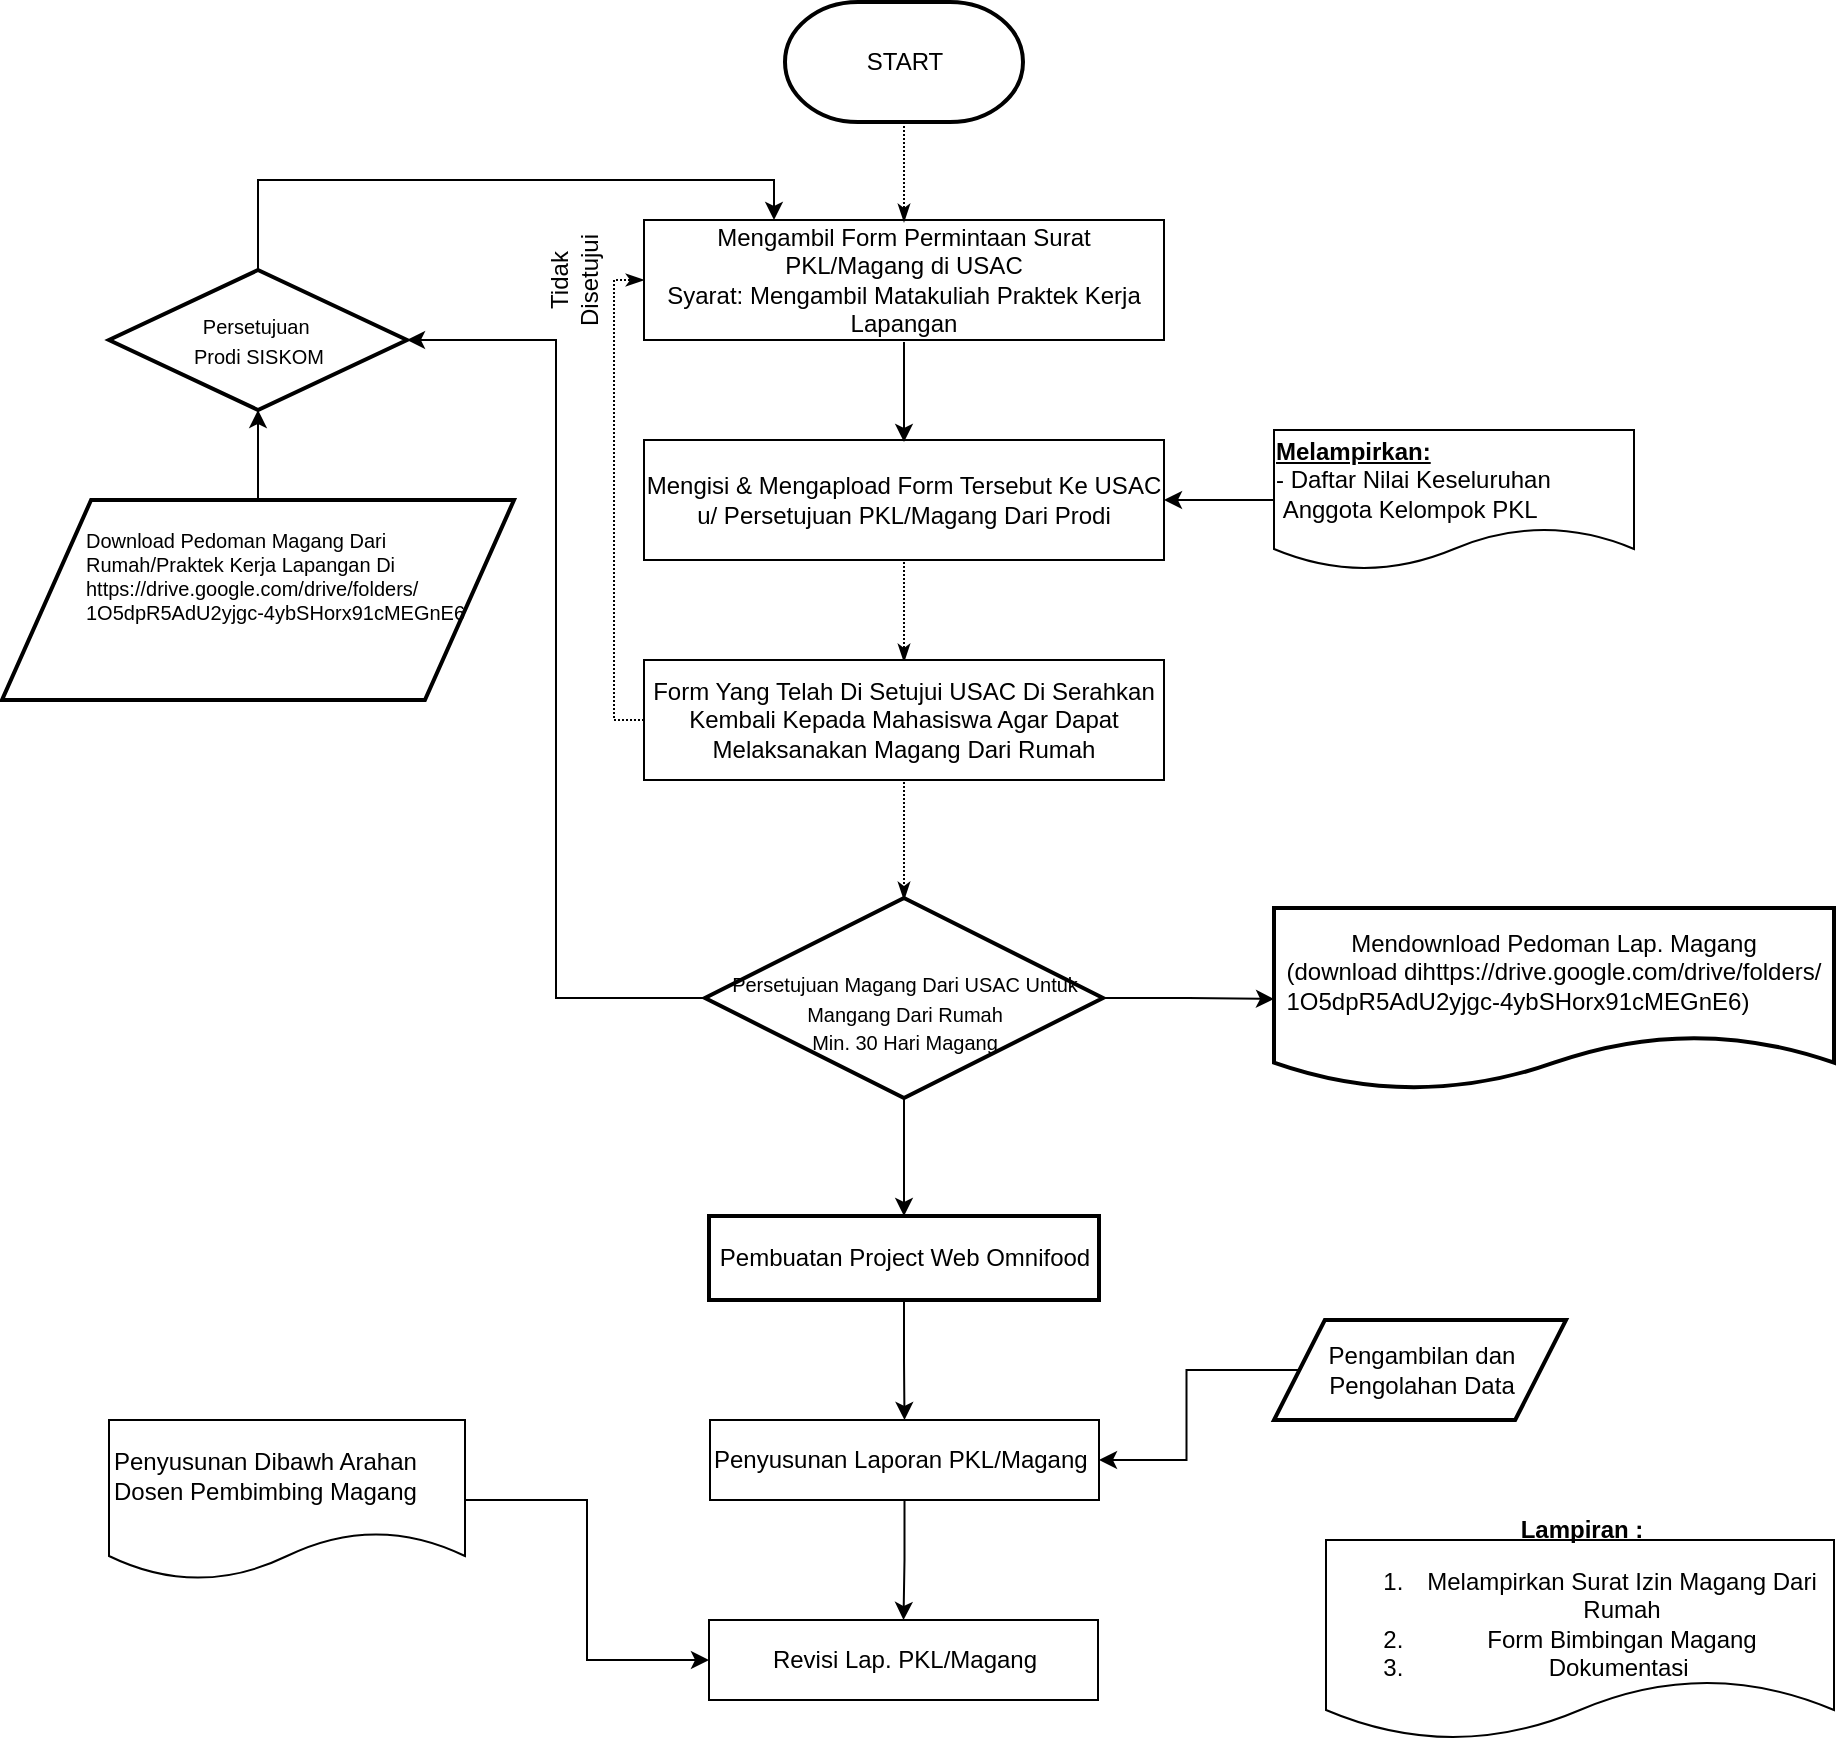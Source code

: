 <mxfile version="14.9.0" type="github">
  <diagram id="C5RBs43oDa-KdzZeNtuy" name="Page-1">
    <mxGraphModel dx="1422" dy="765" grid="1" gridSize="10" guides="1" tooltips="1" connect="1" arrows="1" fold="1" page="1" pageScale="1" pageWidth="827" pageHeight="1169" math="0" shadow="0">
      <root>
        <mxCell id="WIyWlLk6GJQsqaUBKTNV-0" />
        <mxCell id="WIyWlLk6GJQsqaUBKTNV-1" parent="WIyWlLk6GJQsqaUBKTNV-0" />
        <mxCell id="bI3KwZE8wuWNLRdjkPci-1" value="" style="edgeStyle=orthogonalEdgeStyle;rounded=0;orthogonalLoop=1;jettySize=auto;html=1;" edge="1" parent="WIyWlLk6GJQsqaUBKTNV-1" source="4h0Mdc-i61vkH9awHtuh-30" target="4h0Mdc-i61vkH9awHtuh-29">
          <mxGeometry relative="1" as="geometry" />
        </mxCell>
        <mxCell id="4h0Mdc-i61vkH9awHtuh-30" value="&lt;blockquote style=&quot;margin: 0px 0px 0px 40px ; border: none ; padding: 0px ; font-size: 10px&quot;&gt;&lt;div&gt;&lt;font style=&quot;font-size: 10px&quot;&gt;Download Pedoman Magang Dari Rumah/Praktek Kerja Lapangan Di&amp;nbsp;&lt;/font&gt;&lt;/div&gt;&lt;div&gt;&lt;span&gt;&lt;font style=&quot;font-size: 10px&quot;&gt;https://drive.google.com/drive/folders/&lt;/font&gt;&lt;/span&gt;&lt;/div&gt;&lt;div style=&quot;&quot;&gt;&lt;span&gt;&lt;font style=&quot;font-size: 10px&quot;&gt;1O5dpR5AdU2yjgc-4ybSHorx91cMEGnE6&lt;/font&gt;&lt;/span&gt;&lt;/div&gt;&lt;blockquote style=&quot;margin: 0px 0px 0px 40px ; border: none ; padding: 0px&quot;&gt;&lt;blockquote style=&quot;margin: 0px 0px 0px 40px; border: none; padding: 0px;&quot;&gt;&lt;font style=&quot;font-size: 10px&quot;&gt;&lt;br&gt;&lt;/font&gt;&lt;/blockquote&gt;&lt;/blockquote&gt;&lt;/blockquote&gt;&lt;blockquote style=&quot;margin: 0px 0px 0px 40px ; border: none ; padding: 0px ; font-size: 10px&quot;&gt;&lt;blockquote style=&quot;margin: 0 0 0 40px ; border: none ; padding: 0px&quot;&gt;&lt;/blockquote&gt;&lt;/blockquote&gt;&lt;blockquote style=&quot;margin: 0px 0px 0px 40px ; border: none ; padding: 0px ; font-size: 10px&quot;&gt;&lt;blockquote style=&quot;margin: 0px 0px 0px 40px ; border: none ; padding: 0px&quot;&gt;&lt;div style=&quot;&quot;&gt;&lt;span&gt;&lt;br&gt;&lt;/span&gt;&lt;/div&gt;&lt;/blockquote&gt;&lt;/blockquote&gt;&lt;div style=&quot;&quot;&gt;&lt;/div&gt;" style="shape=parallelogram;html=1;strokeWidth=2;perimeter=parallelogramPerimeter;whiteSpace=wrap;rounded=1;arcSize=0;size=0.174;verticalAlign=middle;horizontal=1;perimeterSpacing=0;align=left;" parent="WIyWlLk6GJQsqaUBKTNV-1" vertex="1">
          <mxGeometry x="4" y="300" width="256" height="100" as="geometry" />
        </mxCell>
        <mxCell id="4h0Mdc-i61vkH9awHtuh-1" value="Mengambil Form Permintaan Surat PKL/Magang di USAC &lt;br&gt;Syarat: Mengambil Matakuliah Praktek Kerja Lapangan" style="rounded=0;whiteSpace=wrap;html=1;" parent="WIyWlLk6GJQsqaUBKTNV-1" vertex="1">
          <mxGeometry x="325" y="160" width="260" height="60" as="geometry" />
        </mxCell>
        <mxCell id="4h0Mdc-i61vkH9awHtuh-25" value="" style="edgeStyle=elbowEdgeStyle;rounded=0;orthogonalLoop=1;jettySize=auto;elbow=vertical;html=1;dashed=1;dashPattern=1 1;endArrow=classicThin;endFill=1;strokeColor=#000000;" parent="WIyWlLk6GJQsqaUBKTNV-1" edge="1">
          <mxGeometry relative="1" as="geometry">
            <mxPoint x="455" y="331" as="sourcePoint" />
            <mxPoint x="455" y="381" as="targetPoint" />
          </mxGeometry>
        </mxCell>
        <mxCell id="4h0Mdc-i61vkH9awHtuh-3" value="Mengisi &amp;amp; Mengapload Form Tersebut Ke USAC u/ Persetujuan PKL/Magang Dari Prodi" style="rounded=0;whiteSpace=wrap;html=1;" parent="WIyWlLk6GJQsqaUBKTNV-1" vertex="1">
          <mxGeometry x="325" y="270" width="260" height="60" as="geometry" />
        </mxCell>
        <mxCell id="4h0Mdc-i61vkH9awHtuh-6" value="" style="endArrow=classic;html=1;entryX=0.5;entryY=0;entryDx=0;entryDy=0;exitX=0.5;exitY=1;exitDx=0;exitDy=0;" parent="WIyWlLk6GJQsqaUBKTNV-1" edge="1">
          <mxGeometry width="50" height="50" relative="1" as="geometry">
            <mxPoint x="455" y="221" as="sourcePoint" />
            <mxPoint x="455" y="271" as="targetPoint" />
          </mxGeometry>
        </mxCell>
        <mxCell id="bI3KwZE8wuWNLRdjkPci-6" value="" style="edgeStyle=orthogonalEdgeStyle;rounded=0;orthogonalLoop=1;jettySize=auto;html=1;" edge="1" parent="WIyWlLk6GJQsqaUBKTNV-1" source="4h0Mdc-i61vkH9awHtuh-9" target="4h0Mdc-i61vkH9awHtuh-3">
          <mxGeometry relative="1" as="geometry" />
        </mxCell>
        <object label="&lt;div style=&quot;text-align: left&quot;&gt;&lt;span&gt;&lt;b&gt;&lt;u&gt;Melampirkan:&lt;/u&gt;&lt;/b&gt;&lt;/span&gt;&lt;/div&gt;&lt;div style=&quot;text-align: left&quot;&gt;&lt;span&gt;- Daftar Nilai Keseluruhan&amp;nbsp; &amp;nbsp; &amp;nbsp; &amp;nbsp;Anggota Kelompok PKL&lt;/span&gt;&lt;br&gt;&lt;/div&gt;" id="4h0Mdc-i61vkH9awHtuh-9">
          <mxCell style="shape=document;whiteSpace=wrap;html=1;boundedLbl=1;" parent="WIyWlLk6GJQsqaUBKTNV-1" vertex="1">
            <mxGeometry x="640" y="265" width="180" height="70" as="geometry" />
          </mxCell>
        </object>
        <mxCell id="4h0Mdc-i61vkH9awHtuh-22" value="" style="edgeStyle=elbowEdgeStyle;rounded=0;orthogonalLoop=1;jettySize=auto;elbow=vertical;html=1;dashed=1;dashPattern=1 1;endArrow=classicThin;endFill=1;strokeColor=#000000;" parent="WIyWlLk6GJQsqaUBKTNV-1" source="4h0Mdc-i61vkH9awHtuh-21" edge="1">
          <mxGeometry relative="1" as="geometry">
            <mxPoint x="455" y="161" as="targetPoint" />
          </mxGeometry>
        </mxCell>
        <mxCell id="4h0Mdc-i61vkH9awHtuh-21" value="START" style="strokeWidth=2;html=1;shape=mxgraph.flowchart.terminator;whiteSpace=wrap;" parent="WIyWlLk6GJQsqaUBKTNV-1" vertex="1">
          <mxGeometry x="395.5" y="51" width="119" height="60" as="geometry" />
        </mxCell>
        <mxCell id="bI3KwZE8wuWNLRdjkPci-5" style="edgeStyle=orthogonalEdgeStyle;rounded=0;orthogonalLoop=1;jettySize=auto;html=1;exitX=0;exitY=0.5;exitDx=0;exitDy=0;exitPerimeter=0;entryX=1;entryY=0.5;entryDx=0;entryDy=0;entryPerimeter=0;" edge="1" parent="WIyWlLk6GJQsqaUBKTNV-1" source="4h0Mdc-i61vkH9awHtuh-23" target="4h0Mdc-i61vkH9awHtuh-29">
          <mxGeometry relative="1" as="geometry" />
        </mxCell>
        <mxCell id="bI3KwZE8wuWNLRdjkPci-11" value="" style="edgeStyle=orthogonalEdgeStyle;rounded=0;orthogonalLoop=1;jettySize=auto;html=1;" edge="1" parent="WIyWlLk6GJQsqaUBKTNV-1" source="4h0Mdc-i61vkH9awHtuh-23" target="bI3KwZE8wuWNLRdjkPci-9">
          <mxGeometry relative="1" as="geometry" />
        </mxCell>
        <mxCell id="bI3KwZE8wuWNLRdjkPci-15" value="" style="edgeStyle=orthogonalEdgeStyle;rounded=0;orthogonalLoop=1;jettySize=auto;html=1;" edge="1" parent="WIyWlLk6GJQsqaUBKTNV-1" source="4h0Mdc-i61vkH9awHtuh-23" target="bI3KwZE8wuWNLRdjkPci-13">
          <mxGeometry relative="1" as="geometry" />
        </mxCell>
        <mxCell id="4h0Mdc-i61vkH9awHtuh-23" value="&lt;font style=&quot;font-size: 10px&quot;&gt;&lt;br&gt;Persetujuan Magang Dari USAC Untuk Mangang Dari Rumah&lt;br&gt;Min. 30 Hari Magang&lt;br&gt;&lt;/font&gt;" style="strokeWidth=2;html=1;shape=mxgraph.flowchart.decision;whiteSpace=wrap;" parent="WIyWlLk6GJQsqaUBKTNV-1" vertex="1">
          <mxGeometry x="355.5" y="499" width="199" height="100" as="geometry" />
        </mxCell>
        <mxCell id="4h0Mdc-i61vkH9awHtuh-26" style="edgeStyle=elbowEdgeStyle;rounded=0;orthogonalLoop=1;jettySize=auto;elbow=vertical;html=1;exitX=0;exitY=0.5;exitDx=0;exitDy=0;entryX=0;entryY=0.5;entryDx=0;entryDy=0;dashed=1;dashPattern=1 1;endArrow=classicThin;endFill=1;strokeColor=#000000;" parent="WIyWlLk6GJQsqaUBKTNV-1" source="4h0Mdc-i61vkH9awHtuh-24" target="4h0Mdc-i61vkH9awHtuh-1" edge="1">
          <mxGeometry relative="1" as="geometry">
            <Array as="points">
              <mxPoint x="310" y="300" />
              <mxPoint x="290" y="290" />
            </Array>
          </mxGeometry>
        </mxCell>
        <mxCell id="4h0Mdc-i61vkH9awHtuh-28" value="" style="edgeStyle=elbowEdgeStyle;rounded=0;orthogonalLoop=1;jettySize=auto;elbow=vertical;html=1;dashed=1;dashPattern=1 1;endArrow=classicThin;endFill=1;strokeColor=#000000;" parent="WIyWlLk6GJQsqaUBKTNV-1" edge="1">
          <mxGeometry relative="1" as="geometry">
            <mxPoint x="455" y="441" as="sourcePoint" />
            <mxPoint x="455" y="500" as="targetPoint" />
          </mxGeometry>
        </mxCell>
        <mxCell id="4h0Mdc-i61vkH9awHtuh-24" value="Form Yang Telah Di Setujui USAC Di Serahkan Kembali Kepada Mahasiswa Agar Dapat Melaksanakan Magang Dari Rumah" style="rounded=0;whiteSpace=wrap;html=1;" parent="WIyWlLk6GJQsqaUBKTNV-1" vertex="1">
          <mxGeometry x="325" y="380" width="260" height="60" as="geometry" />
        </mxCell>
        <mxCell id="4h0Mdc-i61vkH9awHtuh-27" value="Tidak Disetujui" style="text;html=1;strokeColor=none;fillColor=none;align=center;verticalAlign=middle;whiteSpace=wrap;rounded=0;rotation=-90;" parent="WIyWlLk6GJQsqaUBKTNV-1" vertex="1">
          <mxGeometry x="270" y="180" width="40" height="20" as="geometry" />
        </mxCell>
        <mxCell id="bI3KwZE8wuWNLRdjkPci-4" style="edgeStyle=orthogonalEdgeStyle;rounded=0;orthogonalLoop=1;jettySize=auto;html=1;exitX=0.5;exitY=0;exitDx=0;exitDy=0;exitPerimeter=0;entryX=0.25;entryY=0;entryDx=0;entryDy=0;" edge="1" parent="WIyWlLk6GJQsqaUBKTNV-1" source="4h0Mdc-i61vkH9awHtuh-29" target="4h0Mdc-i61vkH9awHtuh-1">
          <mxGeometry relative="1" as="geometry" />
        </mxCell>
        <mxCell id="4h0Mdc-i61vkH9awHtuh-29" value="&lt;font style=&quot;font-size: 10px&quot;&gt;Persetujuan&amp;nbsp;&lt;br&gt;Prodi SISKOM&lt;br&gt;&lt;/font&gt;" style="strokeWidth=2;html=1;shape=mxgraph.flowchart.decision;whiteSpace=wrap;" parent="WIyWlLk6GJQsqaUBKTNV-1" vertex="1">
          <mxGeometry x="57.5" y="185" width="149" height="70" as="geometry" />
        </mxCell>
        <mxCell id="bI3KwZE8wuWNLRdjkPci-9" value="&lt;font style=&quot;font-size: 12px&quot;&gt;Mendownload Pedoman Lap. Magang&lt;br&gt;(download di&lt;span style=&quot;text-align: left&quot;&gt;https://drive.google.com/drive/folders/&lt;/span&gt;&lt;/font&gt;&lt;div style=&quot;text-align: left&quot;&gt;&lt;font style=&quot;font-size: 12px&quot;&gt;1O5dpR5AdU2yjgc-4ybSHorx91cMEGnE6)&lt;/font&gt;&lt;/div&gt;" style="shape=document;whiteSpace=wrap;html=1;boundedLbl=1;strokeWidth=2;" vertex="1" parent="WIyWlLk6GJQsqaUBKTNV-1">
          <mxGeometry x="640" y="504" width="280" height="91" as="geometry" />
        </mxCell>
        <mxCell id="bI3KwZE8wuWNLRdjkPci-17" value="" style="edgeStyle=orthogonalEdgeStyle;rounded=0;orthogonalLoop=1;jettySize=auto;html=1;" edge="1" parent="WIyWlLk6GJQsqaUBKTNV-1" source="bI3KwZE8wuWNLRdjkPci-13" target="bI3KwZE8wuWNLRdjkPci-16">
          <mxGeometry relative="1" as="geometry" />
        </mxCell>
        <mxCell id="bI3KwZE8wuWNLRdjkPci-13" value="Pembuatan Project Web Omnifood" style="whiteSpace=wrap;html=1;strokeWidth=2;" vertex="1" parent="WIyWlLk6GJQsqaUBKTNV-1">
          <mxGeometry x="357.5" y="658" width="195" height="42" as="geometry" />
        </mxCell>
        <mxCell id="bI3KwZE8wuWNLRdjkPci-23" value="" style="edgeStyle=orthogonalEdgeStyle;rounded=0;orthogonalLoop=1;jettySize=auto;html=1;" edge="1" parent="WIyWlLk6GJQsqaUBKTNV-1" source="bI3KwZE8wuWNLRdjkPci-16" target="bI3KwZE8wuWNLRdjkPci-22">
          <mxGeometry relative="1" as="geometry" />
        </mxCell>
        <mxCell id="bI3KwZE8wuWNLRdjkPci-16" value="Penyusunan Laporan PKL/Magang" style="rounded=0;whiteSpace=wrap;html=1;align=left;" vertex="1" parent="WIyWlLk6GJQsqaUBKTNV-1">
          <mxGeometry x="358" y="760" width="194.5" height="40" as="geometry" />
        </mxCell>
        <mxCell id="bI3KwZE8wuWNLRdjkPci-19" style="edgeStyle=orthogonalEdgeStyle;rounded=0;orthogonalLoop=1;jettySize=auto;html=1;entryX=0;entryY=0.5;entryDx=0;entryDy=0;" edge="1" parent="WIyWlLk6GJQsqaUBKTNV-1" source="bI3KwZE8wuWNLRdjkPci-18" target="bI3KwZE8wuWNLRdjkPci-22">
          <mxGeometry relative="1" as="geometry">
            <mxPoint x="350" y="780" as="targetPoint" />
          </mxGeometry>
        </mxCell>
        <mxCell id="bI3KwZE8wuWNLRdjkPci-18" value="Penyusunan Dibawh Arahan Dosen Pembimbing Magang" style="shape=document;whiteSpace=wrap;html=1;boundedLbl=1;rounded=1;align=left;" vertex="1" parent="WIyWlLk6GJQsqaUBKTNV-1">
          <mxGeometry x="57.5" y="760" width="178" height="80" as="geometry" />
        </mxCell>
        <mxCell id="bI3KwZE8wuWNLRdjkPci-21" style="edgeStyle=orthogonalEdgeStyle;rounded=0;orthogonalLoop=1;jettySize=auto;html=1;entryX=1;entryY=0.5;entryDx=0;entryDy=0;" edge="1" parent="WIyWlLk6GJQsqaUBKTNV-1" source="bI3KwZE8wuWNLRdjkPci-20" target="bI3KwZE8wuWNLRdjkPci-16">
          <mxGeometry relative="1" as="geometry" />
        </mxCell>
        <mxCell id="bI3KwZE8wuWNLRdjkPci-20" value="&lt;div style=&quot;text-align: center&quot;&gt;&lt;span&gt;Pengambilan dan Pengolahan Data&lt;/span&gt;&lt;/div&gt;&lt;div&gt;&lt;/div&gt;" style="shape=parallelogram;html=1;strokeWidth=2;perimeter=parallelogramPerimeter;whiteSpace=wrap;rounded=1;arcSize=0;size=0.174;verticalAlign=middle;horizontal=1;perimeterSpacing=0;align=left;" vertex="1" parent="WIyWlLk6GJQsqaUBKTNV-1">
          <mxGeometry x="640" y="710" width="146" height="50" as="geometry" />
        </mxCell>
        <mxCell id="bI3KwZE8wuWNLRdjkPci-22" value="Revisi Lap. PKL/Magang" style="rounded=0;whiteSpace=wrap;html=1;align=center;" vertex="1" parent="WIyWlLk6GJQsqaUBKTNV-1">
          <mxGeometry x="357.5" y="860" width="194.5" height="40" as="geometry" />
        </mxCell>
        <mxCell id="bI3KwZE8wuWNLRdjkPci-24" value="&lt;div style=&quot;text-align: center&quot;&gt;&lt;b&gt;Lampiran :&lt;/b&gt;&lt;/div&gt;&lt;div style=&quot;text-align: center&quot;&gt;&lt;ol&gt;&lt;li&gt;Melampirkan Surat Izin Magang Dari Rumah&lt;/li&gt;&lt;li&gt;Form Bimbingan Magang&lt;/li&gt;&lt;li&gt;Dokumentasi&amp;nbsp;&lt;/li&gt;&lt;/ol&gt;&lt;/div&gt;" style="shape=document;whiteSpace=wrap;html=1;boundedLbl=1;rounded=1;align=left;" vertex="1" parent="WIyWlLk6GJQsqaUBKTNV-1">
          <mxGeometry x="666" y="820" width="254" height="100" as="geometry" />
        </mxCell>
      </root>
    </mxGraphModel>
  </diagram>
</mxfile>
